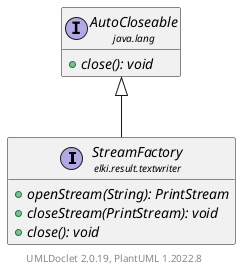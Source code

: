 @startuml
    remove .*\.(Instance|Par|Parameterizer|Factory)$
    set namespaceSeparator none
    hide empty fields
    hide empty methods

    interface "<size:14>StreamFactory\n<size:10>elki.result.textwriter" as elki.result.textwriter.StreamFactory [[StreamFactory.html]] {
        {abstract} +openStream(String): PrintStream
        {abstract} +closeStream(PrintStream): void
        {abstract} +close(): void
    }

    interface "<size:14>AutoCloseable\n<size:10>java.lang" as java.lang.AutoCloseable {
        {abstract} +close(): void
    }

    java.lang.AutoCloseable <|-- elki.result.textwriter.StreamFactory

    center footer UMLDoclet 2.0.19, PlantUML 1.2022.8
@enduml
